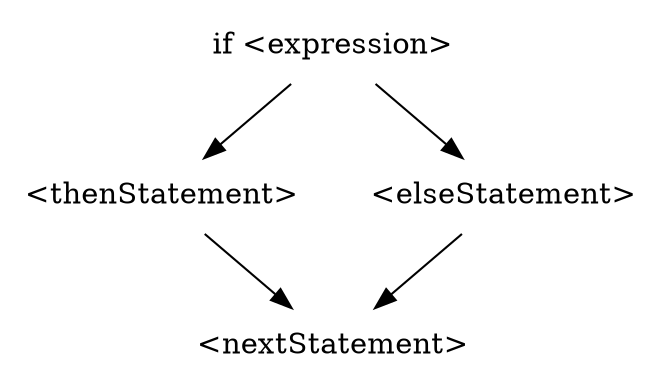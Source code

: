 digraph while {
    size="8,5"
    node [shape = plaintext];
    "if <expression>" -> "<thenStatement>"
    "if <expression>" -> "<elseStatement>"
    "<thenStatement>" -> "<nextStatement>"
    "<elseStatement>" -> "<nextStatement>"
}
